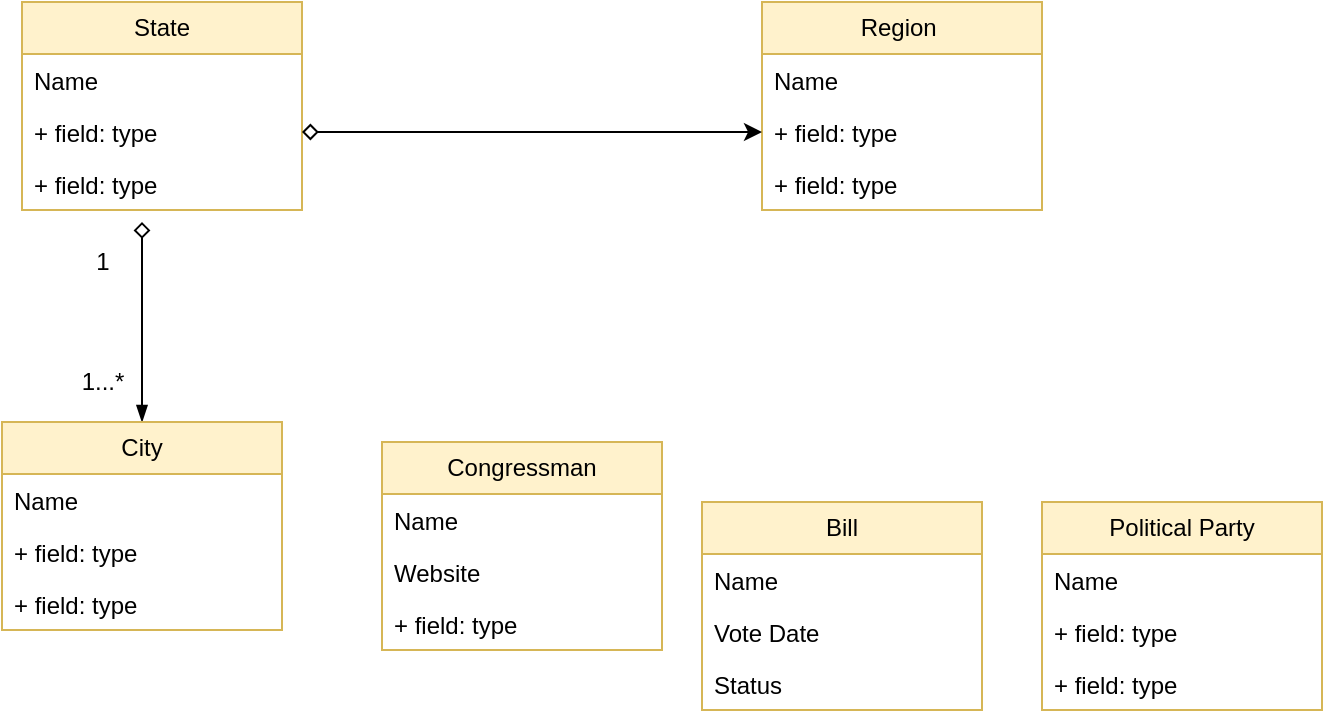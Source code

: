 <mxfile version="21.1.7" type="github">
  <diagram id="C5RBs43oDa-KdzZeNtuy" name="Page-1">
    <mxGraphModel dx="838" dy="597" grid="1" gridSize="10" guides="1" tooltips="1" connect="1" arrows="1" fold="1" page="1" pageScale="1" pageWidth="827" pageHeight="1169" math="0" shadow="0">
      <root>
        <mxCell id="WIyWlLk6GJQsqaUBKTNV-0" />
        <mxCell id="WIyWlLk6GJQsqaUBKTNV-1" parent="WIyWlLk6GJQsqaUBKTNV-0" />
        <mxCell id="OlO_kZvP0beqll59QKhN-2" value="State" style="swimlane;fontStyle=0;childLayout=stackLayout;horizontal=1;startSize=26;fillColor=#fff2cc;horizontalStack=0;resizeParent=1;resizeParentMax=0;resizeLast=0;collapsible=1;marginBottom=0;whiteSpace=wrap;html=1;strokeColor=#d6b656;" vertex="1" parent="WIyWlLk6GJQsqaUBKTNV-1">
          <mxGeometry x="70" y="30" width="140" height="104" as="geometry" />
        </mxCell>
        <mxCell id="OlO_kZvP0beqll59QKhN-3" value="Name" style="text;strokeColor=none;fillColor=none;align=left;verticalAlign=top;spacingLeft=4;spacingRight=4;overflow=hidden;rotatable=0;points=[[0,0.5],[1,0.5]];portConstraint=eastwest;whiteSpace=wrap;html=1;" vertex="1" parent="OlO_kZvP0beqll59QKhN-2">
          <mxGeometry y="26" width="140" height="26" as="geometry" />
        </mxCell>
        <mxCell id="OlO_kZvP0beqll59QKhN-4" value="+ field: type" style="text;strokeColor=none;fillColor=none;align=left;verticalAlign=top;spacingLeft=4;spacingRight=4;overflow=hidden;rotatable=0;points=[[0,0.5],[1,0.5]];portConstraint=eastwest;whiteSpace=wrap;html=1;" vertex="1" parent="OlO_kZvP0beqll59QKhN-2">
          <mxGeometry y="52" width="140" height="26" as="geometry" />
        </mxCell>
        <mxCell id="OlO_kZvP0beqll59QKhN-5" value="+ field: type" style="text;strokeColor=none;fillColor=none;align=left;verticalAlign=top;spacingLeft=4;spacingRight=4;overflow=hidden;rotatable=0;points=[[0,0.5],[1,0.5]];portConstraint=eastwest;whiteSpace=wrap;html=1;" vertex="1" parent="OlO_kZvP0beqll59QKhN-2">
          <mxGeometry y="78" width="140" height="26" as="geometry" />
        </mxCell>
        <mxCell id="OlO_kZvP0beqll59QKhN-6" value="Region&amp;nbsp;" style="swimlane;fontStyle=0;childLayout=stackLayout;horizontal=1;startSize=26;fillColor=#fff2cc;horizontalStack=0;resizeParent=1;resizeParentMax=0;resizeLast=0;collapsible=1;marginBottom=0;whiteSpace=wrap;html=1;strokeColor=#d6b656;" vertex="1" parent="WIyWlLk6GJQsqaUBKTNV-1">
          <mxGeometry x="440" y="30" width="140" height="104" as="geometry" />
        </mxCell>
        <mxCell id="OlO_kZvP0beqll59QKhN-7" value="Name" style="text;strokeColor=none;fillColor=none;align=left;verticalAlign=top;spacingLeft=4;spacingRight=4;overflow=hidden;rotatable=0;points=[[0,0.5],[1,0.5]];portConstraint=eastwest;whiteSpace=wrap;html=1;" vertex="1" parent="OlO_kZvP0beqll59QKhN-6">
          <mxGeometry y="26" width="140" height="26" as="geometry" />
        </mxCell>
        <mxCell id="OlO_kZvP0beqll59QKhN-8" value="+ field: type" style="text;strokeColor=none;fillColor=none;align=left;verticalAlign=top;spacingLeft=4;spacingRight=4;overflow=hidden;rotatable=0;points=[[0,0.5],[1,0.5]];portConstraint=eastwest;whiteSpace=wrap;html=1;" vertex="1" parent="OlO_kZvP0beqll59QKhN-6">
          <mxGeometry y="52" width="140" height="26" as="geometry" />
        </mxCell>
        <mxCell id="OlO_kZvP0beqll59QKhN-9" value="+ field: type" style="text;strokeColor=none;fillColor=none;align=left;verticalAlign=top;spacingLeft=4;spacingRight=4;overflow=hidden;rotatable=0;points=[[0,0.5],[1,0.5]];portConstraint=eastwest;whiteSpace=wrap;html=1;" vertex="1" parent="OlO_kZvP0beqll59QKhN-6">
          <mxGeometry y="78" width="140" height="26" as="geometry" />
        </mxCell>
        <mxCell id="OlO_kZvP0beqll59QKhN-10" value="Political Party" style="swimlane;fontStyle=0;childLayout=stackLayout;horizontal=1;startSize=26;fillColor=#fff2cc;horizontalStack=0;resizeParent=1;resizeParentMax=0;resizeLast=0;collapsible=1;marginBottom=0;whiteSpace=wrap;html=1;strokeColor=#d6b656;" vertex="1" parent="WIyWlLk6GJQsqaUBKTNV-1">
          <mxGeometry x="580" y="280" width="140" height="104" as="geometry" />
        </mxCell>
        <mxCell id="OlO_kZvP0beqll59QKhN-11" value="Name" style="text;strokeColor=none;fillColor=none;align=left;verticalAlign=top;spacingLeft=4;spacingRight=4;overflow=hidden;rotatable=0;points=[[0,0.5],[1,0.5]];portConstraint=eastwest;whiteSpace=wrap;html=1;" vertex="1" parent="OlO_kZvP0beqll59QKhN-10">
          <mxGeometry y="26" width="140" height="26" as="geometry" />
        </mxCell>
        <mxCell id="OlO_kZvP0beqll59QKhN-12" value="+ field: type" style="text;strokeColor=none;fillColor=none;align=left;verticalAlign=top;spacingLeft=4;spacingRight=4;overflow=hidden;rotatable=0;points=[[0,0.5],[1,0.5]];portConstraint=eastwest;whiteSpace=wrap;html=1;" vertex="1" parent="OlO_kZvP0beqll59QKhN-10">
          <mxGeometry y="52" width="140" height="26" as="geometry" />
        </mxCell>
        <mxCell id="OlO_kZvP0beqll59QKhN-13" value="+ field: type" style="text;strokeColor=none;fillColor=none;align=left;verticalAlign=top;spacingLeft=4;spacingRight=4;overflow=hidden;rotatable=0;points=[[0,0.5],[1,0.5]];portConstraint=eastwest;whiteSpace=wrap;html=1;" vertex="1" parent="OlO_kZvP0beqll59QKhN-10">
          <mxGeometry y="78" width="140" height="26" as="geometry" />
        </mxCell>
        <mxCell id="OlO_kZvP0beqll59QKhN-14" value="Bill" style="swimlane;fontStyle=0;childLayout=stackLayout;horizontal=1;startSize=26;fillColor=#fff2cc;horizontalStack=0;resizeParent=1;resizeParentMax=0;resizeLast=0;collapsible=1;marginBottom=0;whiteSpace=wrap;html=1;strokeColor=#d6b656;" vertex="1" parent="WIyWlLk6GJQsqaUBKTNV-1">
          <mxGeometry x="410" y="280" width="140" height="104" as="geometry" />
        </mxCell>
        <mxCell id="OlO_kZvP0beqll59QKhN-15" value="Name" style="text;strokeColor=none;fillColor=none;align=left;verticalAlign=top;spacingLeft=4;spacingRight=4;overflow=hidden;rotatable=0;points=[[0,0.5],[1,0.5]];portConstraint=eastwest;whiteSpace=wrap;html=1;" vertex="1" parent="OlO_kZvP0beqll59QKhN-14">
          <mxGeometry y="26" width="140" height="26" as="geometry" />
        </mxCell>
        <mxCell id="OlO_kZvP0beqll59QKhN-16" value="Vote Date" style="text;strokeColor=none;fillColor=none;align=left;verticalAlign=top;spacingLeft=4;spacingRight=4;overflow=hidden;rotatable=0;points=[[0,0.5],[1,0.5]];portConstraint=eastwest;whiteSpace=wrap;html=1;" vertex="1" parent="OlO_kZvP0beqll59QKhN-14">
          <mxGeometry y="52" width="140" height="26" as="geometry" />
        </mxCell>
        <mxCell id="OlO_kZvP0beqll59QKhN-17" value="Status" style="text;strokeColor=none;fillColor=none;align=left;verticalAlign=top;spacingLeft=4;spacingRight=4;overflow=hidden;rotatable=0;points=[[0,0.5],[1,0.5]];portConstraint=eastwest;whiteSpace=wrap;html=1;" vertex="1" parent="OlO_kZvP0beqll59QKhN-14">
          <mxGeometry y="78" width="140" height="26" as="geometry" />
        </mxCell>
        <mxCell id="OlO_kZvP0beqll59QKhN-18" value="Congressman" style="swimlane;fontStyle=0;childLayout=stackLayout;horizontal=1;startSize=26;fillColor=#fff2cc;horizontalStack=0;resizeParent=1;resizeParentMax=0;resizeLast=0;collapsible=1;marginBottom=0;whiteSpace=wrap;html=1;strokeColor=#d6b656;" vertex="1" parent="WIyWlLk6GJQsqaUBKTNV-1">
          <mxGeometry x="250" y="250" width="140" height="104" as="geometry" />
        </mxCell>
        <mxCell id="OlO_kZvP0beqll59QKhN-19" value="Name" style="text;strokeColor=none;fillColor=none;align=left;verticalAlign=top;spacingLeft=4;spacingRight=4;overflow=hidden;rotatable=0;points=[[0,0.5],[1,0.5]];portConstraint=eastwest;whiteSpace=wrap;html=1;" vertex="1" parent="OlO_kZvP0beqll59QKhN-18">
          <mxGeometry y="26" width="140" height="26" as="geometry" />
        </mxCell>
        <mxCell id="OlO_kZvP0beqll59QKhN-20" value="Website" style="text;strokeColor=none;fillColor=none;align=left;verticalAlign=top;spacingLeft=4;spacingRight=4;overflow=hidden;rotatable=0;points=[[0,0.5],[1,0.5]];portConstraint=eastwest;whiteSpace=wrap;html=1;" vertex="1" parent="OlO_kZvP0beqll59QKhN-18">
          <mxGeometry y="52" width="140" height="26" as="geometry" />
        </mxCell>
        <mxCell id="OlO_kZvP0beqll59QKhN-21" value="+ field: type" style="text;strokeColor=none;fillColor=none;align=left;verticalAlign=top;spacingLeft=4;spacingRight=4;overflow=hidden;rotatable=0;points=[[0,0.5],[1,0.5]];portConstraint=eastwest;whiteSpace=wrap;html=1;" vertex="1" parent="OlO_kZvP0beqll59QKhN-18">
          <mxGeometry y="78" width="140" height="26" as="geometry" />
        </mxCell>
        <mxCell id="OlO_kZvP0beqll59QKhN-29" style="edgeStyle=orthogonalEdgeStyle;rounded=0;orthogonalLoop=1;jettySize=auto;html=1;exitX=0.5;exitY=0;exitDx=0;exitDy=0;startArrow=blockThin;startFill=1;endArrow=diamond;endFill=0;" edge="1" parent="WIyWlLk6GJQsqaUBKTNV-1" source="OlO_kZvP0beqll59QKhN-22">
          <mxGeometry relative="1" as="geometry">
            <mxPoint x="130" y="140" as="targetPoint" />
          </mxGeometry>
        </mxCell>
        <mxCell id="OlO_kZvP0beqll59QKhN-22" value="City" style="swimlane;fontStyle=0;childLayout=stackLayout;horizontal=1;startSize=26;fillColor=#fff2cc;horizontalStack=0;resizeParent=1;resizeParentMax=0;resizeLast=0;collapsible=1;marginBottom=0;whiteSpace=wrap;html=1;strokeColor=#d6b656;" vertex="1" parent="WIyWlLk6GJQsqaUBKTNV-1">
          <mxGeometry x="60" y="240" width="140" height="104" as="geometry" />
        </mxCell>
        <mxCell id="OlO_kZvP0beqll59QKhN-23" value="Name" style="text;strokeColor=none;fillColor=none;align=left;verticalAlign=top;spacingLeft=4;spacingRight=4;overflow=hidden;rotatable=0;points=[[0,0.5],[1,0.5]];portConstraint=eastwest;whiteSpace=wrap;html=1;" vertex="1" parent="OlO_kZvP0beqll59QKhN-22">
          <mxGeometry y="26" width="140" height="26" as="geometry" />
        </mxCell>
        <mxCell id="OlO_kZvP0beqll59QKhN-24" value="+ field: type" style="text;strokeColor=none;fillColor=none;align=left;verticalAlign=top;spacingLeft=4;spacingRight=4;overflow=hidden;rotatable=0;points=[[0,0.5],[1,0.5]];portConstraint=eastwest;whiteSpace=wrap;html=1;" vertex="1" parent="OlO_kZvP0beqll59QKhN-22">
          <mxGeometry y="52" width="140" height="26" as="geometry" />
        </mxCell>
        <mxCell id="OlO_kZvP0beqll59QKhN-25" value="+ field: type" style="text;strokeColor=none;fillColor=none;align=left;verticalAlign=top;spacingLeft=4;spacingRight=4;overflow=hidden;rotatable=0;points=[[0,0.5],[1,0.5]];portConstraint=eastwest;whiteSpace=wrap;html=1;" vertex="1" parent="OlO_kZvP0beqll59QKhN-22">
          <mxGeometry y="78" width="140" height="26" as="geometry" />
        </mxCell>
        <mxCell id="OlO_kZvP0beqll59QKhN-30" value="1" style="text;html=1;align=center;verticalAlign=middle;resizable=0;points=[];autosize=1;strokeColor=none;fillColor=none;" vertex="1" parent="WIyWlLk6GJQsqaUBKTNV-1">
          <mxGeometry x="95" y="145" width="30" height="30" as="geometry" />
        </mxCell>
        <mxCell id="OlO_kZvP0beqll59QKhN-31" value="1...*" style="text;html=1;align=center;verticalAlign=middle;resizable=0;points=[];autosize=1;strokeColor=none;fillColor=none;" vertex="1" parent="WIyWlLk6GJQsqaUBKTNV-1">
          <mxGeometry x="90" y="205" width="40" height="30" as="geometry" />
        </mxCell>
        <mxCell id="OlO_kZvP0beqll59QKhN-32" style="edgeStyle=orthogonalEdgeStyle;rounded=0;orthogonalLoop=1;jettySize=auto;html=1;exitX=1;exitY=0.5;exitDx=0;exitDy=0;entryX=0;entryY=0.5;entryDx=0;entryDy=0;startArrow=diamond;startFill=0;" edge="1" parent="WIyWlLk6GJQsqaUBKTNV-1" source="OlO_kZvP0beqll59QKhN-4" target="OlO_kZvP0beqll59QKhN-8">
          <mxGeometry relative="1" as="geometry" />
        </mxCell>
      </root>
    </mxGraphModel>
  </diagram>
</mxfile>

